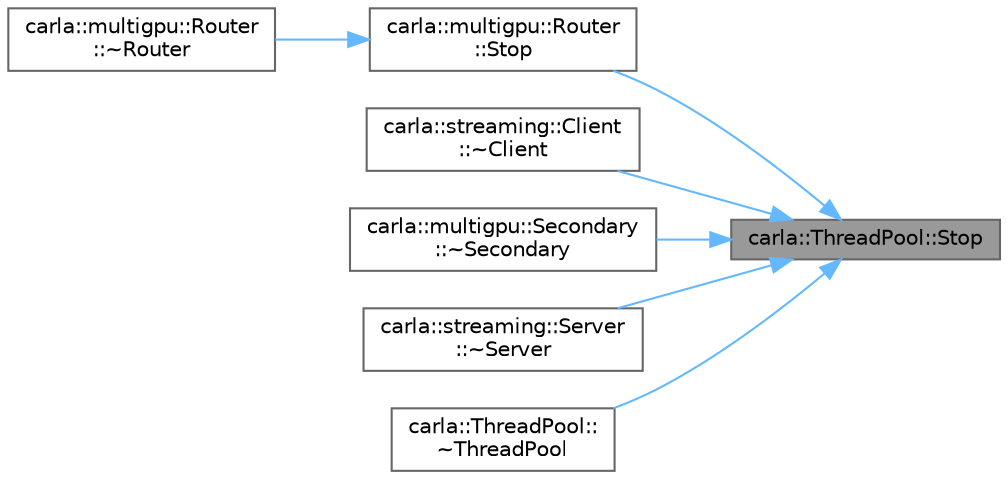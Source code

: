 digraph "carla::ThreadPool::Stop"
{
 // INTERACTIVE_SVG=YES
 // LATEX_PDF_SIZE
  bgcolor="transparent";
  edge [fontname=Helvetica,fontsize=10,labelfontname=Helvetica,labelfontsize=10];
  node [fontname=Helvetica,fontsize=10,shape=box,height=0.2,width=0.4];
  rankdir="RL";
  Node1 [id="Node000001",label="carla::ThreadPool::Stop",height=0.2,width=0.4,color="gray40", fillcolor="grey60", style="filled", fontcolor="black",tooltip="Stop the ThreadPool and join all its threads."];
  Node1 -> Node2 [id="edge1_Node000001_Node000002",dir="back",color="steelblue1",style="solid",tooltip=" "];
  Node2 [id="Node000002",label="carla::multigpu::Router\l::Stop",height=0.2,width=0.4,color="grey40", fillcolor="white", style="filled",URL="$d6/d60/classcarla_1_1multigpu_1_1Router.html#ad4a81589c51f16abbfb9b7bd3be04313",tooltip=" "];
  Node2 -> Node3 [id="edge2_Node000002_Node000003",dir="back",color="steelblue1",style="solid",tooltip=" "];
  Node3 [id="Node000003",label="carla::multigpu::Router\l::~Router",height=0.2,width=0.4,color="grey40", fillcolor="white", style="filled",URL="$d6/d60/classcarla_1_1multigpu_1_1Router.html#ad88b546f5f057952e14e6fd6903657f4",tooltip=" "];
  Node1 -> Node4 [id="edge3_Node000001_Node000004",dir="back",color="steelblue1",style="solid",tooltip=" "];
  Node4 [id="Node000004",label="carla::streaming::Client\l::~Client",height=0.2,width=0.4,color="grey40", fillcolor="white", style="filled",URL="$d0/daa/classcarla_1_1streaming_1_1Client.html#a5ea71929ac1e5a8665c704394122fec8",tooltip=" "];
  Node1 -> Node5 [id="edge4_Node000001_Node000005",dir="back",color="steelblue1",style="solid",tooltip=" "];
  Node5 [id="Node000005",label="carla::multigpu::Secondary\l::~Secondary",height=0.2,width=0.4,color="grey40", fillcolor="white", style="filled",URL="$d6/d8b/classcarla_1_1multigpu_1_1Secondary.html#a8ca3d1d89110feed8368326f1e536909",tooltip=" "];
  Node1 -> Node6 [id="edge5_Node000001_Node000006",dir="back",color="steelblue1",style="solid",tooltip=" "];
  Node6 [id="Node000006",label="carla::streaming::Server\l::~Server",height=0.2,width=0.4,color="grey40", fillcolor="white", style="filled",URL="$d5/de5/classcarla_1_1streaming_1_1Server.html#aa00b921903bd184fa7f72d9dfc9bd740",tooltip=" "];
  Node1 -> Node7 [id="edge6_Node000001_Node000007",dir="back",color="steelblue1",style="solid",tooltip=" "];
  Node7 [id="Node000007",label="carla::ThreadPool::\l~ThreadPool",height=0.2,width=0.4,color="grey40", fillcolor="white", style="filled",URL="$da/d72/classcarla_1_1ThreadPool.html#a4f819c54f8883d7f8b2cda45a625904d",tooltip="Stops the ThreadPool and joins all its threads."];
}
